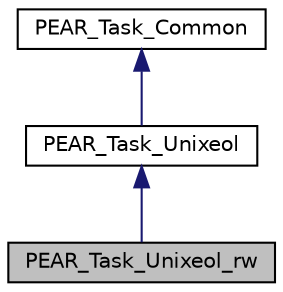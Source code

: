 digraph "PEAR_Task_Unixeol_rw"
{
 // LATEX_PDF_SIZE
  edge [fontname="Helvetica",fontsize="10",labelfontname="Helvetica",labelfontsize="10"];
  node [fontname="Helvetica",fontsize="10",shape=record];
  Node1 [label="PEAR_Task_Unixeol_rw",height=0.2,width=0.4,color="black", fillcolor="grey75", style="filled", fontcolor="black",tooltip=" "];
  Node2 -> Node1 [dir="back",color="midnightblue",fontsize="10",style="solid"];
  Node2 [label="PEAR_Task_Unixeol",height=0.2,width=0.4,color="black", fillcolor="white", style="filled",URL="$classPEAR__Task__Unixeol.html",tooltip=" "];
  Node3 -> Node2 [dir="back",color="midnightblue",fontsize="10",style="solid"];
  Node3 [label="PEAR_Task_Common",height=0.2,width=0.4,color="black", fillcolor="white", style="filled",URL="$classPEAR__Task__Common.html",tooltip=" "];
}
